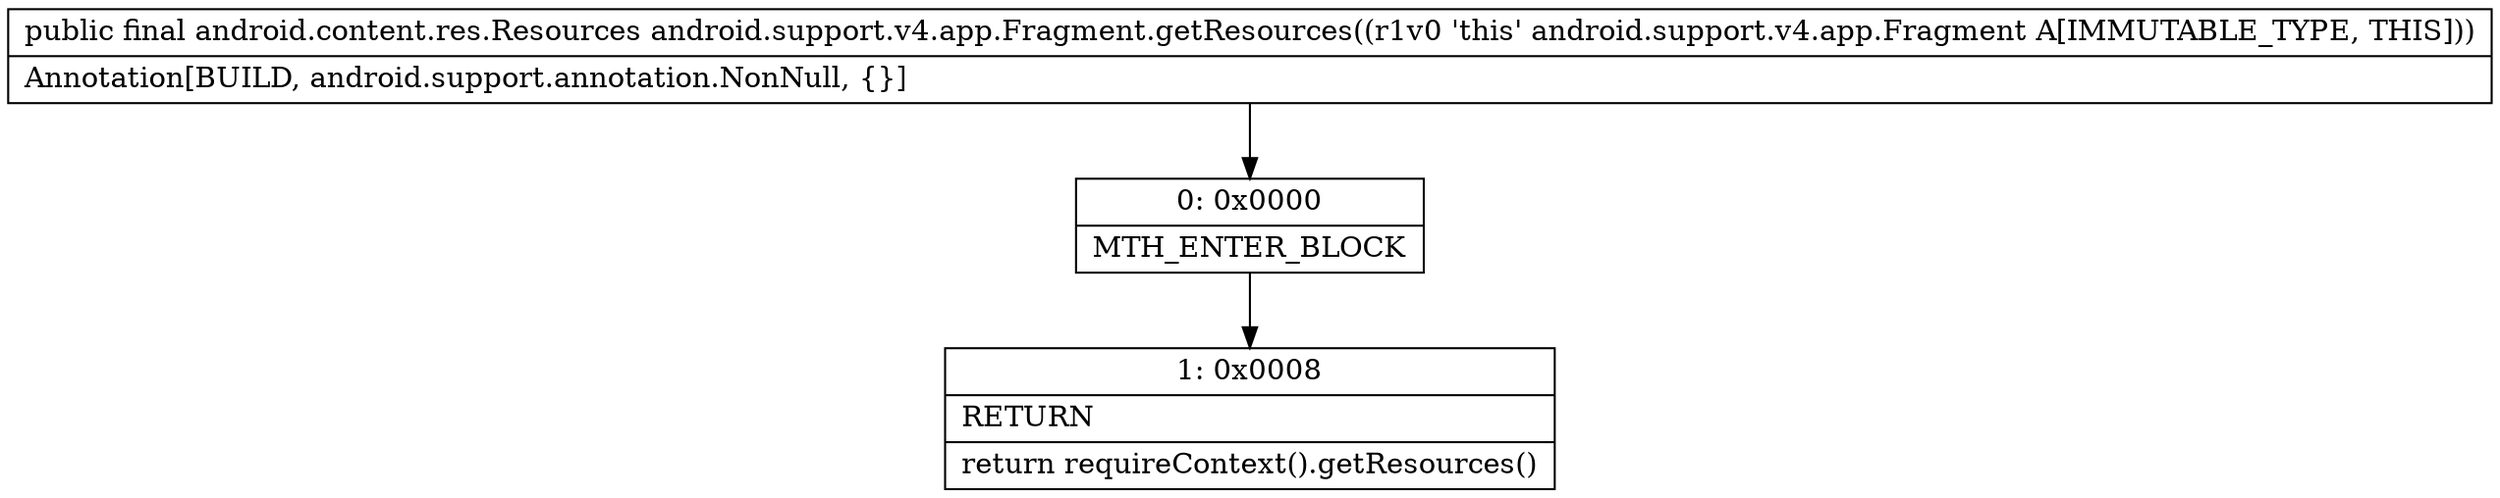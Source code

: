 digraph "CFG forandroid.support.v4.app.Fragment.getResources()Landroid\/content\/res\/Resources;" {
Node_0 [shape=record,label="{0\:\ 0x0000|MTH_ENTER_BLOCK\l}"];
Node_1 [shape=record,label="{1\:\ 0x0008|RETURN\l|return requireContext().getResources()\l}"];
MethodNode[shape=record,label="{public final android.content.res.Resources android.support.v4.app.Fragment.getResources((r1v0 'this' android.support.v4.app.Fragment A[IMMUTABLE_TYPE, THIS]))  | Annotation[BUILD, android.support.annotation.NonNull, \{\}]\l}"];
MethodNode -> Node_0;
Node_0 -> Node_1;
}

